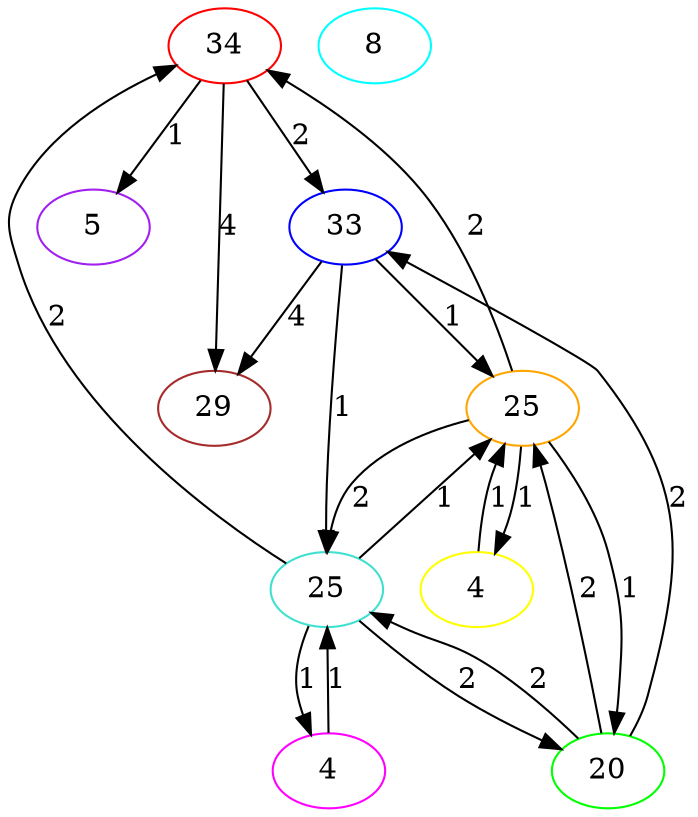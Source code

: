 strict digraph  {
0 [color=red, label=34];
1 [color=green, label=20];
2 [color=blue, label=33];
3 [color=yellow, label=4];
4 [color=cyan, label=8];
5 [color=purple, label=5];
6 [color=orange, label=25];
7 [color=brown, label=29];
8 [color=magenta, label=4];
9 [color=turquoise, label=25];
0 -> 7  [label=4];
0 -> 2  [label=2];
0 -> 5  [label=1];
1 -> 9  [label=2];
1 -> 6  [label=2];
1 -> 2  [label=2];
2 -> 9  [label=1];
2 -> 6  [label=1];
2 -> 7  [label=4];
3 -> 6  [label=1];
6 -> 3  [label=1];
6 -> 9  [label=2];
6 -> 1  [label=1];
6 -> 0  [label=2];
8 -> 9  [label=1];
9 -> 8  [label=1];
9 -> 6  [label=1];
9 -> 1  [label=2];
9 -> 0  [label=2];
}
